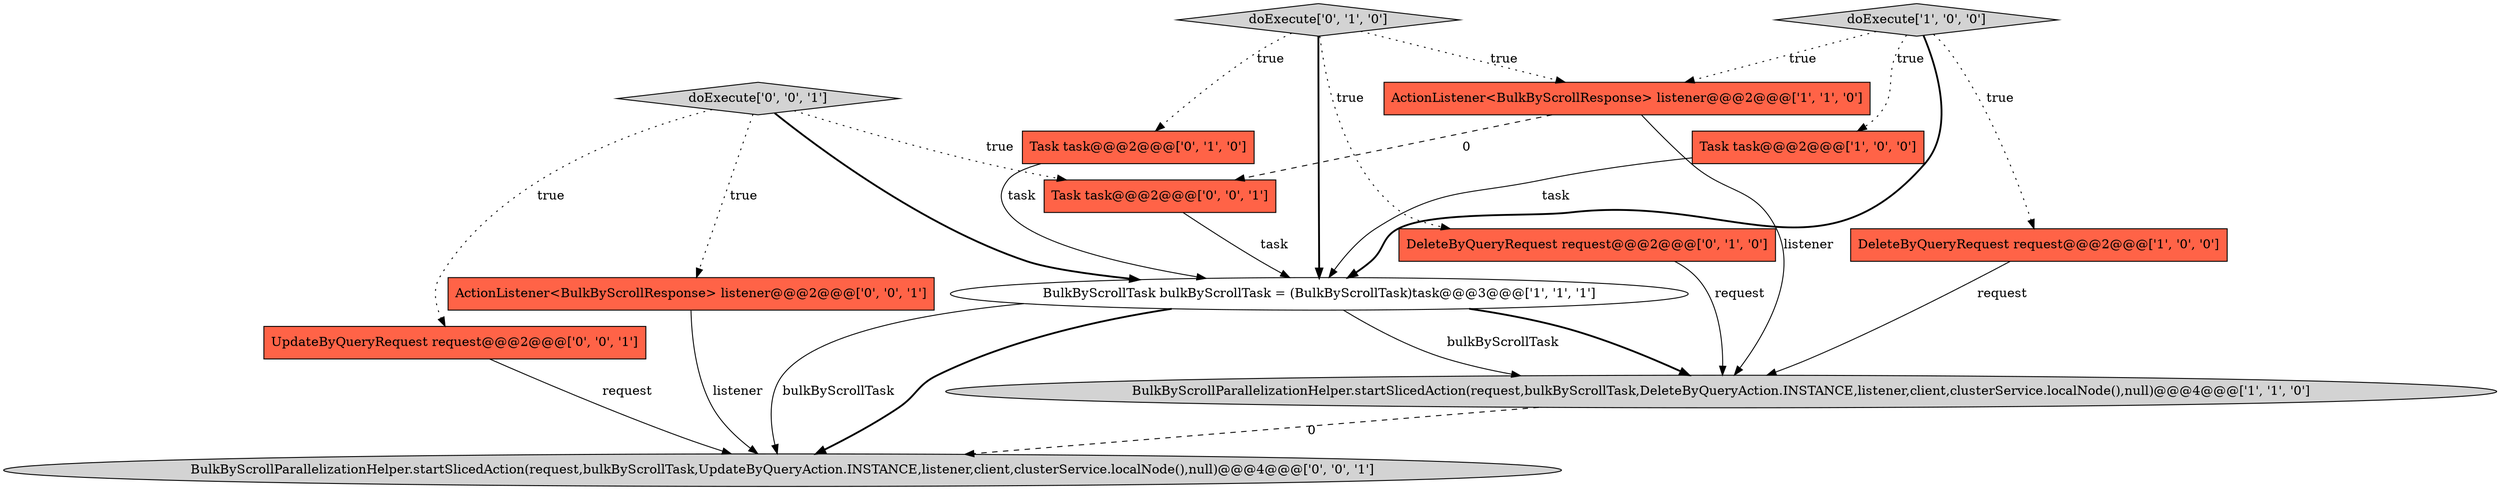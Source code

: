 digraph {
7 [style = filled, label = "Task task@@@2@@@['0', '1', '0']", fillcolor = tomato, shape = box image = "AAA0AAABBB2BBB"];
2 [style = filled, label = "DeleteByQueryRequest request@@@2@@@['1', '0', '0']", fillcolor = tomato, shape = box image = "AAA0AAABBB1BBB"];
4 [style = filled, label = "ActionListener<BulkByScrollResponse> listener@@@2@@@['1', '1', '0']", fillcolor = tomato, shape = box image = "AAA0AAABBB1BBB"];
9 [style = filled, label = "BulkByScrollParallelizationHelper.startSlicedAction(request,bulkByScrollTask,UpdateByQueryAction.INSTANCE,listener,client,clusterService.localNode(),null)@@@4@@@['0', '0', '1']", fillcolor = lightgray, shape = ellipse image = "AAA0AAABBB3BBB"];
10 [style = filled, label = "UpdateByQueryRequest request@@@2@@@['0', '0', '1']", fillcolor = tomato, shape = box image = "AAA0AAABBB3BBB"];
5 [style = filled, label = "BulkByScrollTask bulkByScrollTask = (BulkByScrollTask)task@@@3@@@['1', '1', '1']", fillcolor = white, shape = ellipse image = "AAA0AAABBB1BBB"];
8 [style = filled, label = "DeleteByQueryRequest request@@@2@@@['0', '1', '0']", fillcolor = tomato, shape = box image = "AAA0AAABBB2BBB"];
0 [style = filled, label = "BulkByScrollParallelizationHelper.startSlicedAction(request,bulkByScrollTask,DeleteByQueryAction.INSTANCE,listener,client,clusterService.localNode(),null)@@@4@@@['1', '1', '0']", fillcolor = lightgray, shape = ellipse image = "AAA0AAABBB1BBB"];
3 [style = filled, label = "Task task@@@2@@@['1', '0', '0']", fillcolor = tomato, shape = box image = "AAA0AAABBB1BBB"];
12 [style = filled, label = "ActionListener<BulkByScrollResponse> listener@@@2@@@['0', '0', '1']", fillcolor = tomato, shape = box image = "AAA0AAABBB3BBB"];
13 [style = filled, label = "Task task@@@2@@@['0', '0', '1']", fillcolor = tomato, shape = box image = "AAA0AAABBB3BBB"];
6 [style = filled, label = "doExecute['0', '1', '0']", fillcolor = lightgray, shape = diamond image = "AAA0AAABBB2BBB"];
1 [style = filled, label = "doExecute['1', '0', '0']", fillcolor = lightgray, shape = diamond image = "AAA0AAABBB1BBB"];
11 [style = filled, label = "doExecute['0', '0', '1']", fillcolor = lightgray, shape = diamond image = "AAA0AAABBB3BBB"];
11->10 [style = dotted, label="true"];
11->12 [style = dotted, label="true"];
6->7 [style = dotted, label="true"];
13->5 [style = solid, label="task"];
5->9 [style = bold, label=""];
8->0 [style = solid, label="request"];
3->5 [style = solid, label="task"];
5->9 [style = solid, label="bulkByScrollTask"];
12->9 [style = solid, label="listener"];
5->0 [style = solid, label="bulkByScrollTask"];
6->8 [style = dotted, label="true"];
5->0 [style = bold, label=""];
1->3 [style = dotted, label="true"];
6->4 [style = dotted, label="true"];
7->5 [style = solid, label="task"];
0->9 [style = dashed, label="0"];
6->5 [style = bold, label=""];
1->2 [style = dotted, label="true"];
4->13 [style = dashed, label="0"];
4->0 [style = solid, label="listener"];
10->9 [style = solid, label="request"];
11->13 [style = dotted, label="true"];
2->0 [style = solid, label="request"];
1->4 [style = dotted, label="true"];
11->5 [style = bold, label=""];
1->5 [style = bold, label=""];
}
